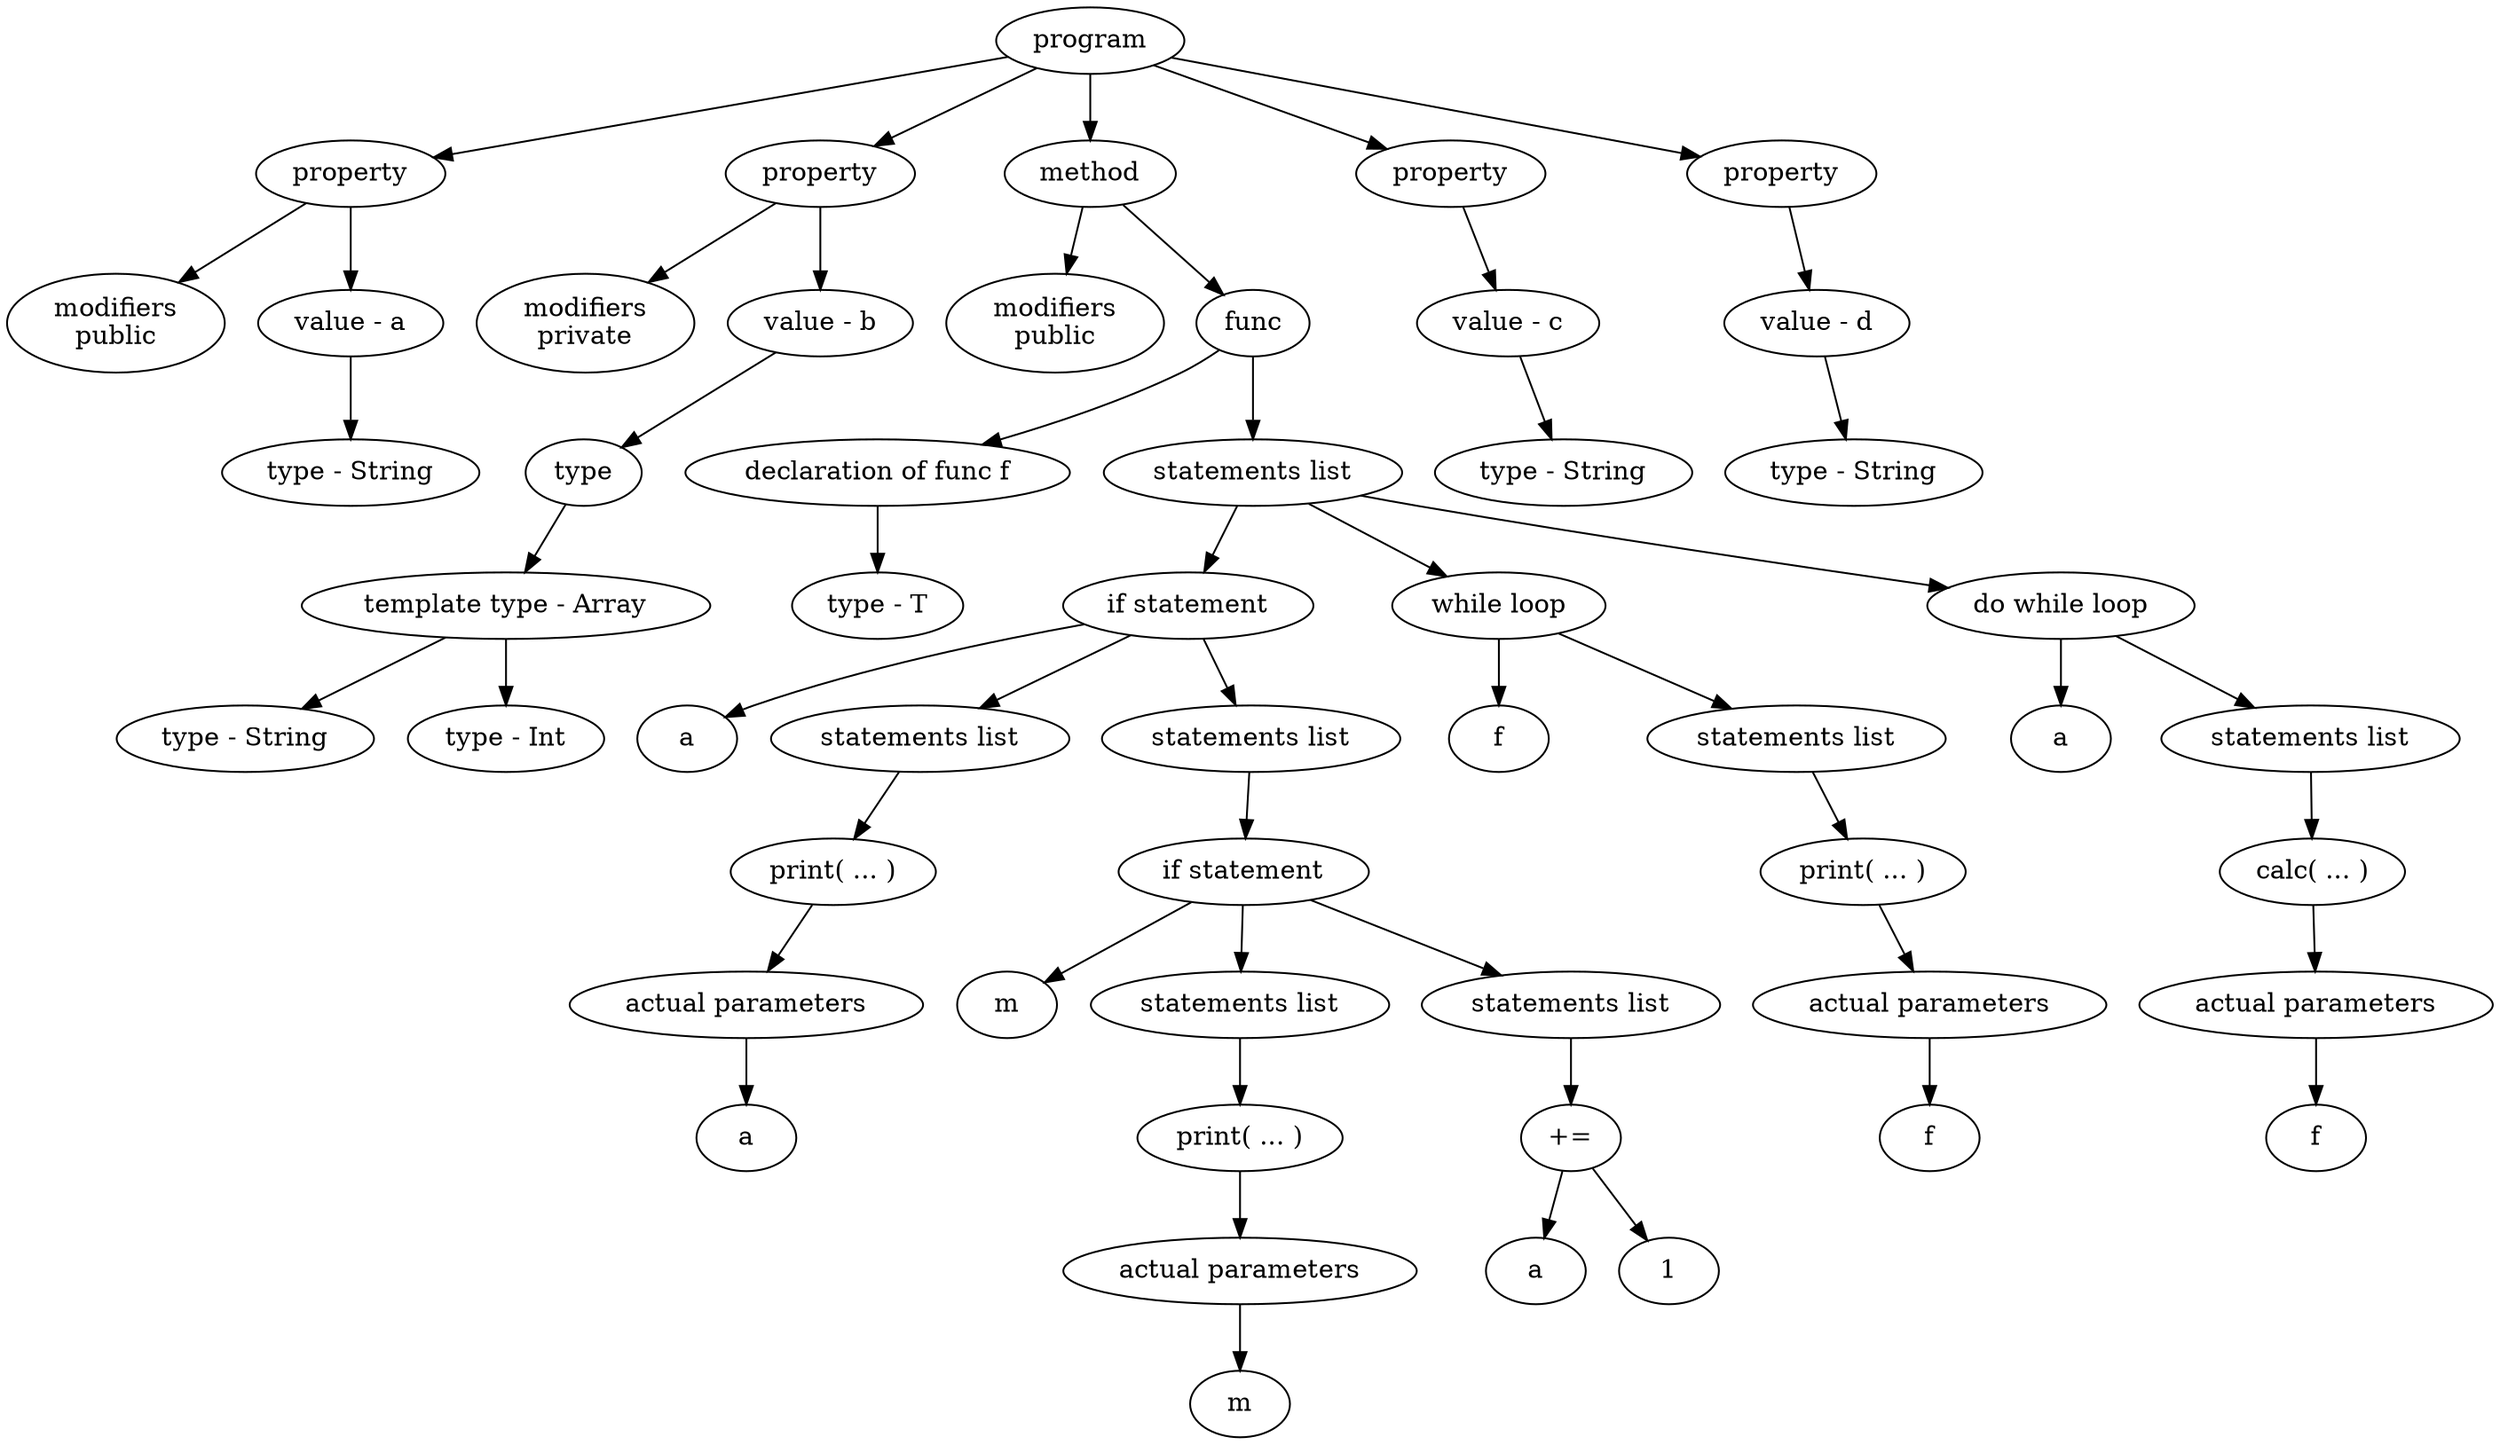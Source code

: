 digraph G {
Id0131BC78 [label="program"]
Id0131BC78->Id0131BC00
Id0131BC00 [label="property"]
Id0131BC00->Id0131BBC8
Id0131BBC8 [label="modifiers\npublic\n"]
Id0131BC00->Id0131BB88
Id0131BB88 [label="value - a"]
Id0131BB88->Id0131BB50
Id0131BB50 [label="type - String"]
Id0131BC78->Id01324180
Id01324180 [label="property"]
Id01324180->Id013240D8
Id013240D8 [label="modifiers\nprivate\n"]
Id01324180->Id01310538
Id01310538 [label="value - b"]
Id01310538->Id01324148
Id01324148 [label="type"]
Id01324148->Id013240A0
Id013240A0 [label="template type - Array"]
Id013240A0->Id013242D0
Id013242D0 [label="type - String"]
Id013240A0->Id01324298
Id01324298 [label="type - Int"]
Id0131BC78->Id013254E8
Id013254E8 [label="method"]
Id013254E8->Id013241F0
Id013241F0 [label="modifiers\npublic\n"]
Id013254E8->Id01325910
Id01325910 [label="func"]
Id01325910->Id01324308
Id01324308 [label="declaration of func f"]
Id01324308->Id01324068
Id01324068 [label="type - T"]
Id01325910->Id013255C8
Id013255C8 [label="statements list"]
Id013255C8->Id01325A98
Id01325A98 [label="if statement"]
Id01325A98->Id01324830
Id01324830 [label="a"]
Id01325A98->Id01323FC0
Id01323FC0 [label="statements list"]
Id01323FC0->Id01324920
Id01324920 [label="print( ... )"]
Id01324920->Id01324340
Id01324340 [label="actual parameters"]
Id01324340->Id013248C0
Id013248C0 [label="a"]
Id01325A98->Id01325590
Id01325590 [label="statements list"]
Id01325590->Id01323FF8
Id01323FF8 [label="if statement"]
Id01323FF8->Id01324A00
Id01324A00 [label="m"]
Id01323FF8->Id01324260
Id01324260 [label="statements list"]
Id01324260->Id01324AF0
Id01324AF0 [label="print( ... )"]
Id01324AF0->Id01324228
Id01324228 [label="actual parameters"]
Id01324228->Id01324A90
Id01324A90 [label="m"]
Id01323FF8->Id01325558
Id01325558 [label="statements list"]
Id01325558->Id01324110
Id01324110 [label="+="]
Id01324110->Id01325388
Id01325388 [label="a"]
Id01324110->Id013253E8
Id013253E8 [label="1"]
Id013255C8->Id013258A0
Id013258A0 [label="while loop"]
Id013258A0->Id01326058
Id01326058 [label="f"]
Id013258A0->Id01325A28
Id01325A28 [label="statements list"]
Id01325A28->Id01326118
Id01326118 [label="print( ... )"]
Id01326118->Id01325600
Id01325600 [label="actual parameters"]
Id01325600->Id013260B8
Id013260B8 [label="f"]
Id013255C8->Id01325670
Id01325670 [label="do while loop"]
Id01325670->Id013266E0
Id013266E0 [label="a"]
Id01325670->Id013258D8
Id013258D8 [label="statements list"]
Id013258D8->Id013261D8
Id013261D8 [label="calc( ... )"]
Id013261D8->Id01325638
Id01325638 [label="actual parameters"]
Id01325638->Id01326178
Id01326178 [label="f"]
Id0131BC78->Id013259F0
Id013259F0 [label="property"]
Id013259F0->Id01326A80
Id01326A80 [label="value - c"]
Id01326A80->Id01325B08
Id01325B08 [label="type - String"]
Id0131BC78->Id01325718
Id01325718 [label="property"]
Id01325718->Id01326B00
Id01326B00 [label="value - d"]
Id01326B00->Id013256E0
Id013256E0 [label="type - String"]

}
